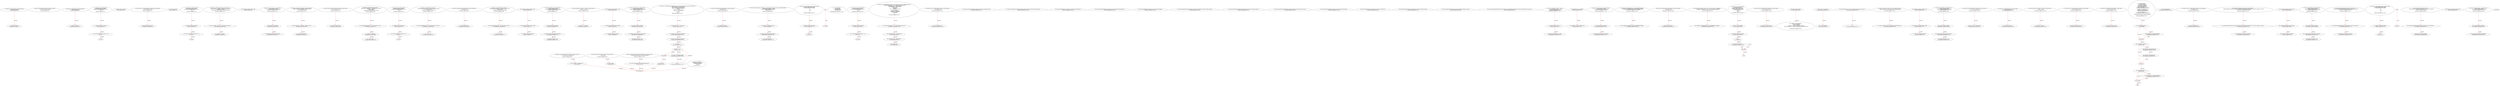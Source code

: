 digraph  {
13 [label="2_ function bug_unchk27(address payable addr) public\n      {addr.send (42 ether); }\n13-function_definition-3-4", method="bug_unchk27(address payable addr)", type_label=function_definition];
21 [label="3_ addr.send (42 ether);\n21-expression_statement-4-4", method="bug_unchk27(address payable addr)", type_label=expression_statement];
35 [label="5_ function _setMetadata(bytes memory metadata) internal {\n        emit MetadataSet(metadata);\n    }\n35-function_definition-6-8", method="_setMetadata(bytes memory metadata)", type_label=function_definition];
47 [label="8_ function bug_unchk3(address payable addr) public\n      {addr.send (42 ether); }\n47-function_definition-9-10", method="bug_unchk3(address payable addr)", type_label=function_definition];
55 [label="9_ addr.send (42 ether);\n55-expression_statement-10-10", method="bug_unchk3(address payable addr)", type_label=expression_statement];
66 [label="12_ function bug_unchk43() public{\naddress payable addr_unchk43;\nif (!addr_unchk43.send (10 ether) || 1==1)\n	{revert();}\n}\n66-function_definition-13-17", method="bug_unchk43()", type_label=function_definition];
70 [label="13_ address payable addr_unchk43;\n70-new_variable-14-14", method="bug_unchk43()", type_label=new_variable];
75 [label="14_ if_!addr_unchk43.send (10 ether) || 1==1\n75-if-15-16", method="bug_unchk43()", type_label=if];
1743 [label="14_ end_if", method="bug_unchk43()", type_label=end_if];
91 [label="17_ address private _operator;\n91-new_variable-18-18", method="", type_label=new_variable];
96 [label="18_ function my_func_uncheck48(address payable dst) public payable{\n        dst.call.value(msg.value)(\"\");\n    }\n96-function_definition-19-21", method="my_func_uncheck48(address payable dst)", type_label=function_definition];
105 [label="19_ dst.call.value(msg.value)(\"\");\n105-expression_statement-20-20", method="my_func_uncheck48(address payable dst)", type_label=expression_statement];
120 [label="21_ bool private _status;\n120-new_variable-22-22", method="", type_label=new_variable];
125 [label="22_ function bug_unchk31() public{\naddress payable addr_unchk31;\nif (!addr_unchk31.send (10 ether) || 1==1)\n	{revert();}\n}\n125-function_definition-23-27", method="bug_unchk31()", type_label=function_definition];
129 [label="23_ address payable addr_unchk31;\n129-new_variable-24-24", method="bug_unchk31()", type_label=new_variable];
134 [label="24_ if_!addr_unchk31.send (10 ether) || 1==1\n134-if-25-26", method="bug_unchk31()", type_label=if];
1802 [label="24_ end_if", method="bug_unchk31()", type_label=end_if];
160 [label="28_ function _setOperator(address operator) internal {\n        require(_operator != operator, \"cannot set same operator\");\n        _operator = operator;\n        emit OperatorUpdated(operator, hasActiveOperator());\n    }\n160-function_definition-29-33", method="_setOperator(address operator)", type_label=function_definition];
168 [label="29_ require(_operator != operator, \"cannot set same operator\");\n168-expression_statement-30-30", method="_setOperator(address operator)", type_label=expression_statement];
178 [label="30_ _operator = operator;\n178-expression_statement-31-31", method="_setOperator(address operator)", type_label=expression_statement];
189 [label="33_ bool public payedOut_unchk9 = false;\n189-new_variable-34-34", method="", type_label=new_variable];
196 [label="34_ function withdrawLeftOver_unchk9() public {\n        require(payedOut_unchk9);\n        msg.sender.send(address(this).balance);\n    }\n196-function_definition-35-38", method="withdrawLeftOver_unchk9()", type_label=function_definition];
200 [label="35_ require(payedOut_unchk9);\n200-expression_statement-36-36", method="withdrawLeftOver_unchk9()", type_label=expression_statement];
205 [label="36_ msg.sender.send(address(this).balance);\n205-expression_statement-37-37", method="withdrawLeftOver_unchk9()", type_label=expression_statement];
218 [label="38_ function _transferOperator(address operator) internal {\n        require(_operator != address(0), \"operator not set\");\n        _setOperator(operator);\n    }\n218-function_definition-39-42", method="_transferOperator(address operator)", type_label=function_definition];
226 [label="39_ require(_operator != address(0), \"operator not set\");\n226-expression_statement-40-40", method="_transferOperator(address operator)", type_label=expression_statement];
238 [label="40_ _setOperator(operator);\n238-expression_statement-41-41", method="_transferOperator(address operator)", type_label=expression_statement];
243 [label="42_ function callnotchecked_unchk25(address payable callee) public {\n    callee.call.value(1 ether);\n  }\n243-function_definition-43-45", method="callnotchecked_unchk25(address payable callee)", type_label=function_definition];
251 [label="43_ callee.call.value(1 ether);\n251-expression_statement-44-44", method="callnotchecked_unchk25(address payable callee)", type_label=expression_statement];
261 [label="45_ function _renounceOperator() internal {\n        require(hasActiveOperator(), \"only when operator active\");\n        _operator = address(0);\n        _status = false;\n        emit OperatorUpdated(address(0), false);\n    }\n261-function_definition-46-51", method="_renounceOperator()", type_label=function_definition];
265 [label="46_ require(hasActiveOperator(), \"only when operator active\");\n265-expression_statement-47-47", method="_renounceOperator()", type_label=expression_statement];
274 [label="47_ _operator = address(0);\n274-expression_statement-48-48", method="_renounceOperator()", type_label=expression_statement];
280 [label="48_ _status = false;\n280-expression_statement-49-49", method="_renounceOperator()", type_label=expression_statement];
294 [label="51_ function bug_unchk19() public{\naddress payable addr_unchk19;\nif (!addr_unchk19.send (10 ether) || 1==1)\n	{revert();}\n}\n294-function_definition-52-56", method="bug_unchk19()", type_label=function_definition];
298 [label="52_ address payable addr_unchk19;\n298-new_variable-53-53", method="bug_unchk19()", type_label=new_variable];
303 [label="53_ if_!addr_unchk19.send (10 ether) || 1==1\n303-if-54-55", method="bug_unchk19()", type_label=if];
1971 [label="53_ end_if", method="bug_unchk19()", type_label=end_if];
319 [label="56_ function _activateOperator() internal {\n        require(!hasActiveOperator(), \"only when operator not active\");\n        _status = true;\n        emit OperatorUpdated(_operator, true);\n    }\n319-function_definition-57-61", method="_activateOperator()", type_label=function_definition];
323 [label="57_ require(!hasActiveOperator(), \"only when operator not active\");\n323-expression_statement-58-58", method="_activateOperator()", type_label=expression_statement];
333 [label="58_ _status = true;\n333-expression_statement-59-59", method="_activateOperator()", type_label=expression_statement];
345 [label="61_ function unhandledsend_unchk26(address payable callee) public {\n    callee.send(5 ether);\n  }\n345-function_definition-62-64", method="unhandledsend_unchk26(address payable callee)", type_label=function_definition];
353 [label="62_ callee.send(5 ether);\n353-expression_statement-63-63", method="unhandledsend_unchk26(address payable callee)", type_label=expression_statement];
361 [label="64_ function _deactivateOperator() internal {\n        require(hasActiveOperator(), \"only when operator active\");\n        _status = false;\n        emit OperatorUpdated(_operator, false);\n    }\n361-function_definition-65-69", method="_deactivateOperator()", type_label=function_definition];
365 [label="65_ require(hasActiveOperator(), \"only when operator active\");\n365-expression_statement-66-66", method="_deactivateOperator()", type_label=expression_statement];
374 [label="66_ _status = false;\n374-expression_statement-67-67", method="_deactivateOperator()", type_label=expression_statement];
386 [label="69_ bool public payedOut_unchk20 = false;\n386-new_variable-70-70", method="", type_label=new_variable];
393 [label="70_ address payable public winner_unchk20;\n393-new_variable-71-71", method="", type_label=new_variable];
398 [label="71_ uint public winAmount_unchk20;\n398-new_variable-72-72", method="", type_label=new_variable];
403 [label="72_ function sendToWinner_unchk20() public {\n        require(!payedOut_unchk20);\n        winner_unchk20.send(winAmount_unchk20);\n        payedOut_unchk20 = true;\n    }\n403-function_definition-73-77", method="sendToWinner_unchk20()", type_label=function_definition];
407 [label="73_ require(!payedOut_unchk20);\n407-expression_statement-74-74", method="sendToWinner_unchk20()", type_label=expression_statement];
413 [label="74_ winner_unchk20.send(winAmount_unchk20);\n413-expression_statement-75-75", method="sendToWinner_unchk20()", type_label=expression_statement];
420 [label="75_ payedOut_unchk20 = true;\n420-expression_statement-76-76", method="sendToWinner_unchk20()", type_label=expression_statement];
425 [label="77_ function getOperator() public view returns (address operator) {\n        operator = _operator;\n    }\n425-function_definition-78-80", method="getOperator()", type_label=function_definition];
435 [label="78_ operator = _operator;\n435-expression_statement-79-79", method="getOperator()", type_label=expression_statement];
439 [label="80_ bool public payedOut_unchk32 = false;\n439-new_variable-81-81", method="", type_label=new_variable];
446 [label="81_ address payable public winner_unchk32;\n446-new_variable-82-82", method="", type_label=new_variable];
451 [label="82_ uint public winAmount_unchk32;\n451-new_variable-83-83", method="", type_label=new_variable];
456 [label="83_ function sendToWinner_unchk32() public {\n        require(!payedOut_unchk32);\n        winner_unchk32.send(winAmount_unchk32);\n        payedOut_unchk32 = true;\n    }\n456-function_definition-84-88", method="sendToWinner_unchk32()", type_label=function_definition];
460 [label="84_ require(!payedOut_unchk32);\n460-expression_statement-85-85", method="sendToWinner_unchk32()", type_label=expression_statement];
466 [label="85_ winner_unchk32.send(winAmount_unchk32);\n466-expression_statement-86-86", method="sendToWinner_unchk32()", type_label=expression_statement];
473 [label="86_ payedOut_unchk32 = true;\n473-expression_statement-87-87", method="sendToWinner_unchk32()", type_label=expression_statement];
478 [label="88_ function isOperator(address caller) public view returns (bool ok) {\n        return (caller == getOperator());\n    }\n478-function_definition-89-91", method="isOperator(address caller)", type_label=function_definition];
492 [label="89_ return (caller == getOperator());\n492-return-90-90", method="isOperator(address caller)", type_label=return];
498 [label="91_ function unhandledsend_unchk38(address payable callee) public {\n    callee.send(5 ether);\n  }\n498-function_definition-92-94", method="unhandledsend_unchk38(address payable callee)", type_label=function_definition];
506 [label="92_ callee.send(5 ether);\n506-expression_statement-93-93", method="unhandledsend_unchk38(address payable callee)", type_label=expression_statement];
514 [label="94_ function hasActiveOperator() public view returns (bool ok) {\n        return _status;\n    }\n514-function_definition-95-97", method="hasActiveOperator()", type_label=function_definition];
524 [label="95_ return _status;\n524-return-96-96", method="hasActiveOperator()", type_label=return];
526 [label="97_ function cash_unchk46(uint roundIndex, uint subpotIndex, address payable winner_unchk46) public{\n        uint64 subpot_unchk46 = 3 ether;\n        winner_unchk46.send(subpot_unchk46);   \n        subpot_unchk46= 0;\n}\n526-function_definition-98-102", method="cash_unchk46(uint roundIndex,uint subpotIndex,address payable winner_unchk46)", type_label=function_definition];
542 [label="98_ uint64 subpot_unchk46 = 3 ether;\n542-new_variable-99-99", method="cash_unchk46(uint roundIndex,uint subpotIndex,address payable winner_unchk46)", type_label=new_variable];
549 [label="99_ winner_unchk46.send(subpot_unchk46);\n549-expression_statement-100-100", method="cash_unchk46(uint roundIndex,uint subpotIndex,address payable winner_unchk46)", type_label=expression_statement];
556 [label="100_ subpot_unchk46= 0;\n556-expression_statement-101-101", method="cash_unchk46(uint roundIndex,uint subpotIndex,address payable winner_unchk46)", type_label=expression_statement];
560 [label="102_ function isActiveOperator(address caller) public view returns (bool ok) {\n        return (isOperator(caller) && hasActiveOperator());\n    }\n560-function_definition-103-105", method="isActiveOperator(address caller)", type_label=function_definition];
574 [label="103_ return (isOperator(caller) && hasActiveOperator());\n574-return-104-104", method="isActiveOperator(address caller)", type_label=return];
583 [label="105_ function UncheckedExternalCall_unchk4 () public\n{  address payable addr_unchk4;\n   if (! addr_unchk4.send (42 ether))  \n      { \n      }\n	else\n      { \n      }\n}\n583-function_definition-106-114", method="UncheckedExternalCall_unchk4()", type_label=function_definition];
587 [label="106_ address payable addr_unchk4;\n587-new_variable-107-107", method="UncheckedExternalCall_unchk4()", type_label=new_variable];
592 [label="107_ if\n592-if-108-113", method="UncheckedExternalCall_unchk4()", type_label=if];
2260 [label="107_ end_if", method="UncheckedExternalCall_unchk4()", type_label=end_if];
606 [label="116_ struct MultiHash {\n        bytes32 hash;\n        uint8 hashFunction;\n        uint8 digestSize;\n    }\n606-expression_statement-117-121", method="MultiHash()", type_label=expression_statement];
620 [label="121_ function _combineMultiHash(MultiHash memory multihash) internal pure returns (bytes memory) {\n        bytes memory out = new bytes(34);\n        out[0] = byte(multihash.hashFunction);\n        out[1] = byte(multihash.digestSize);\n        uint8 i;\n        for (i = 0; i < 32; i++) {\n          out[i+2] = multihash.hash[i];\n        }\n        return out;\n    }\n620-function_definition-122-131", method="_combineMultiHash(MultiHash memory multihash)", type_label=function_definition];
634 [label="122_ bytes memory out = new bytes(34);\n634-new_variable-123-123", method="_combineMultiHash(MultiHash memory multihash)", type_label=new_variable];
645 [label="123_ out[0] = byte(multihash.hashFunction);\n645-expression_statement-124-124", method="_combineMultiHash(MultiHash memory multihash)", type_label=expression_statement];
655 [label="124_ out[1] = byte(multihash.digestSize);\n655-expression_statement-125-125", method="_combineMultiHash(MultiHash memory multihash)", type_label=expression_statement];
665 [label="125_ uint8 i;\n665-new_variable-126-126", method="_combineMultiHash(MultiHash memory multihash)", type_label=new_variable];
670 [label="126_ for(i < 32;;i++)\n670-for-127-129", method="_combineMultiHash(MultiHash memory multihash)", type_label=for];
2338 [label="126_ end_loop", method="_combineMultiHash(MultiHash memory multihash)", type_label=end_loop];
679 [label="126_ i++\n679-expression_statement-127-127", method="_combineMultiHash(MultiHash memory multihash)", type_label=expression_statement];
682 [label="127_ out[i+2] = multihash.hash[i];\n682-expression_statement-128-128", method="_combineMultiHash(MultiHash memory multihash)", type_label=expression_statement];
694 [label="129_ return out;\n694-return-130-130", method="_combineMultiHash(MultiHash memory multihash)", type_label=return];
696 [label="131_ function bug_unchk7() public{\naddress payable addr_unchk7;\nif (!addr_unchk7.send (10 ether) || 1==1)\n	{revert();}\n}\n696-function_definition-132-136", method="bug_unchk7()", type_label=function_definition];
700 [label="132_ address payable addr_unchk7;\n700-new_variable-133-133", method="bug_unchk7()", type_label=new_variable];
705 [label="133_ if_!addr_unchk7.send (10 ether) || 1==1\n705-if-134-135", method="bug_unchk7()", type_label=if];
2373 [label="133_ end_if", method="bug_unchk7()", type_label=end_if];
721 [label="136_ function _splitMultiHash(bytes memory source) internal pure returns (MultiHash memory) {\n        require(source.length == 34, \"length of source must be 34\");\n        uint8 hashFunction = uint8(source[0]);\n        uint8 digestSize = uint8(source[1]);\n        bytes32 hash;\n        assembly {\n          hash := mload(add(source, 34))\n        }\n        return (MultiHash({\n          hashFunction: hashFunction,\n          digestSize: digestSize,\n          hash: hash\n        }));\n    }\n721-function_definition-137-150", method="_splitMultiHash(bytes memory source)", type_label=function_definition];
735 [label="137_ require(source.length == 34, \"length of source must be 34\");\n735-expression_statement-138-138", method="_splitMultiHash(bytes memory source)", type_label=expression_statement];
747 [label="138_ uint8 hashFunction = uint8(source[0]);\n747-new_variable-139-139", method="_splitMultiHash(bytes memory source)", type_label=new_variable];
757 [label="139_ uint8 digestSize = uint8(source[1]);\n757-new_variable-140-140", method="_splitMultiHash(bytes memory source)", type_label=new_variable];
767 [label="140_ bytes32 hash;\n767-new_variable-141-141", method="_splitMultiHash(bytes memory source)", type_label=new_variable];
785 [label="144_ return (MultiHash({\n          hashFunction: hashFunction,\n          digestSize: digestSize,\n          hash: hash\n        }));\n785-return-145-149", method="_splitMultiHash(bytes memory source)", type_label=return];
799 [label="150_ function my_func_unchk23(address payable dst) public payable{\n        dst.send(msg.value);\n    }\n799-function_definition-151-153", method="my_func_unchk23(address payable dst)", type_label=function_definition];
808 [label="151_ dst.send(msg.value);\n808-expression_statement-152-152", method="my_func_unchk23(address payable dst)", type_label=expression_statement];
838 [label="156_ function create(bytes calldata initData) external returns (address instance);\n838-function_definition-157-157", method="create(bytes calldata initData)", type_label=function_definition];
850 [label="157_ function createSalty(bytes calldata initData, bytes32 salt) external returns (address instance);\n850-function_definition-158-158", method="createSalty(bytes calldata initData,bytes32 salt)", type_label=function_definition];
866 [label="158_ function getInitSelector() external view returns (bytes4 initSelector);\n866-function_definition-159-159", method="getInitSelector()", type_label=function_definition];
875 [label="159_ function getInstanceRegistry() external view returns (address instanceRegistry);\n875-function_definition-160-160", method="getInstanceRegistry()", type_label=function_definition];
884 [label="160_ function getTemplate() external view returns (address template);\n884-function_definition-161-161", method="getTemplate()", type_label=function_definition];
893 [label="161_ function getSaltyInstance(bytes calldata, bytes32 salt) external view returns (address instance);\n893-function_definition-162-162", method="getSaltyInstance(bytes calldata,bytes32 salt)", type_label=function_definition];
909 [label="162_ function getNextInstance(bytes calldata) external view returns (address instance);\n909-function_definition-163-163", method="getNextInstance(bytes calldata)", type_label=function_definition];
921 [label="163_ function getInstanceCreator(address instance) external view returns (address creator);\n921-function_definition-164-164", method="getInstanceCreator(address instance)", type_label=function_definition];
934 [label="164_ function getInstanceType() external view returns (bytes4 instanceType);\n934-function_definition-165-165", method="getInstanceType()", type_label=function_definition];
943 [label="165_ function getInstanceCount() external view returns (uint256 count);\n943-function_definition-166-166", method="getInstanceCount()", type_label=function_definition];
952 [label="166_ function getInstance(uint256 index) external view returns (address instance);\n952-function_definition-167-167", method="getInstance(uint256 index)", type_label=function_definition];
965 [label="167_ function getInstances() external view returns (address[] memory instances);\n965-function_definition-168-168", method="getInstances()", type_label=function_definition];
975 [label="168_ function getPaginatedInstances(uint256 startIndex, uint256 endIndex) external view returns (address[] memory instances);\n975-function_definition-169-169", method="getPaginatedInstances(uint256 startIndex,uint256 endIndex)", type_label=function_definition];
999 [label="171_ function withdrawBal_unchk17 () public{\n	uint64 Balances_unchk17 = 0;\n	msg.sender.send(Balances_unchk17);}\n999-function_definition-172-174", method="withdrawBal_unchk17()", type_label=function_definition];
1003 [label="172_ uint64 Balances_unchk17 = 0;\n1003-new_variable-173-173", method="withdrawBal_unchk17()", type_label=new_variable];
1009 [label="173_ msg.sender.send(Balances_unchk17);\n1009-expression_statement-174-174", method="withdrawBal_unchk17()", type_label=expression_statement];
1018 [label="174_ MultiHash private _proofHash;\n1018-new_variable-175-175", method="", type_label=new_variable];
1024 [label="175_ bool public payedOut_unchk45 = false;\n1024-new_variable-176-176", method="", type_label=new_variable];
1031 [label="176_ function withdrawLeftOver_unchk45() public {\n        require(payedOut_unchk45);\n        msg.sender.send(address(this).balance);\n    }\n1031-function_definition-177-180", method="withdrawLeftOver_unchk45()", type_label=function_definition];
1035 [label="177_ require(payedOut_unchk45);\n1035-expression_statement-178-178", method="withdrawLeftOver_unchk45()", type_label=expression_statement];
1040 [label="178_ msg.sender.send(address(this).balance);\n1040-expression_statement-179-179", method="withdrawLeftOver_unchk45()", type_label=expression_statement];
1063 [label="181_ function _setProofHash(bytes memory proofHash) internal {\n        _proofHash = MultiHashWrapper._splitMultiHash(proofHash);\n        emit ProofHashSet(msg.sender, proofHash);\n    }\n1063-function_definition-182-185", method="_setProofHash(bytes memory proofHash)", type_label=function_definition];
1071 [label="182_ _proofHash = MultiHashWrapper._splitMultiHash(proofHash);\n1071-expression_statement-183-183", method="_setProofHash(bytes memory proofHash)", type_label=expression_statement];
1088 [label="185_ function unhandledsend_unchk14(address payable callee) public {\n    callee.send(5 ether);\n  }\n1088-function_definition-186-188", method="unhandledsend_unchk14(address payable callee)", type_label=function_definition];
1096 [label="186_ callee.send(5 ether);\n1096-expression_statement-187-187", method="unhandledsend_unchk14(address payable callee)", type_label=expression_statement];
1104 [label="188_ function getProofHash() public view returns (bytes memory proofHash) {\n        proofHash = MultiHashWrapper._combineMultiHash(_proofHash);\n    }\n1104-function_definition-189-191", method="getProofHash()", type_label=function_definition];
1114 [label="189_ proofHash = MultiHashWrapper._combineMultiHash(_proofHash);\n1114-expression_statement-190-190", method="getProofHash()", type_label=expression_statement];
1123 [label="191_ function bug_unchk30() public{\nuint receivers_unchk30;\naddress payable addr_unchk30;\nif (!addr_unchk30.send(42 ether))\n	{receivers_unchk30 +=1;}\nelse\n	{revert();}\n}\n1123-function_definition-192-199", method="bug_unchk30()", type_label=function_definition];
1127 [label="192_ uint receivers_unchk30;\n1127-new_variable-193-193", method="bug_unchk30()", type_label=new_variable];
1132 [label="193_ address payable addr_unchk30;\n1132-new_variable-194-194", method="bug_unchk30()", type_label=new_variable];
1137 [label="194_ if\n1137-if-195-198", method="bug_unchk30()", type_label=if];
2805 [label="194_ end_if", method="bug_unchk30()", type_label=end_if];
1147 [label="195_ receivers_unchk30 +=1;\n1147-expression_statement-196-196", method="bug_unchk30()", type_label=expression_statement];
1157 [label="201_ function callnotchecked_unchk37(address payable callee) public {\n    callee.call.value(1 ether);\n  }\n1157-function_definition-202-204", method="callnotchecked_unchk37(address payable callee)", type_label=function_definition];
1165 [label="202_ callee.call.value(1 ether);\n1165-expression_statement-203-203", method="callnotchecked_unchk37(address payable callee)", type_label=expression_statement];
1175 [label="204_ address private _factory;\n1175-new_variable-205-205", method="", type_label=new_variable];
1180 [label="205_ modifier initializeTemplate() {\n        _factory = msg.sender;\n        uint32 codeSize;\n        assembly { codeSize := extcodesize(address) }\n        require(codeSize == 0, \"must be called within contract constructor\");\n        _;\n    }\n1180-expression_statement-206-212", method="", type_label=expression_statement];
1183 [label="206_ _factory = msg.sender;\n1183-expression_statement-207-207", method="", type_label=expression_statement];
1189 [label="207_ uint32 codeSize;\n1189-new_variable-208-208", method="", type_label=new_variable];
1203 [label="209_ require(codeSize == 0, \"must be called within contract constructor\");\n1203-expression_statement-210-210", method="", type_label=expression_statement];
1213 [label="210_ _;\n1213-expression_statement-211-211", method="", type_label=expression_statement];
1215 [label="212_ function getCreator() public view returns (address creator) {\n        creator = iFactory(_factory).getInstanceCreator(address(this));\n    }\n1215-function_definition-213-215", method="getCreator()", type_label=function_definition];
1225 [label="213_ creator = iFactory(_factory).getInstanceCreator(address(this));\n1225-expression_statement-214-214", method="getCreator()", type_label=expression_statement];
1239 [label="215_ bool public payedOut_unchk8 = false;\n1239-new_variable-216-216", method="", type_label=new_variable];
1246 [label="216_ address payable public winner_unchk8;\n1246-new_variable-217-217", method="", type_label=new_variable];
1251 [label="217_ uint public winAmount_unchk8;\n1251-new_variable-218-218", method="", type_label=new_variable];
1256 [label="218_ function sendToWinner_unchk8() public {\n        require(!payedOut_unchk8);\n        winner_unchk8.send(winAmount_unchk8);\n        payedOut_unchk8 = true;\n    }\n1256-function_definition-219-223", method="sendToWinner_unchk8()", type_label=function_definition];
1260 [label="219_ require(!payedOut_unchk8);\n1260-expression_statement-220-220", method="sendToWinner_unchk8()", type_label=expression_statement];
1266 [label="220_ winner_unchk8.send(winAmount_unchk8);\n1266-expression_statement-221-221", method="sendToWinner_unchk8()", type_label=expression_statement];
1273 [label="221_ payedOut_unchk8 = true;\n1273-expression_statement-222-222", method="sendToWinner_unchk8()", type_label=expression_statement];
1278 [label="223_ function isCreator(address caller) public view returns (bool ok) {\n        ok = (caller == getCreator());\n    }\n1278-function_definition-224-226", method="isCreator(address caller)", type_label=function_definition];
1292 [label="224_ ok = (caller == getCreator());\n1292-expression_statement-225-225", method="isCreator(address caller)", type_label=expression_statement];
1300 [label="226_ function bug_unchk39(address payable addr) public\n      {addr.send (4 ether); }\n1300-function_definition-227-228", method="bug_unchk39(address payable addr)", type_label=function_definition];
1308 [label="227_ addr.send (4 ether);\n1308-expression_statement-228-228", method="bug_unchk39(address payable addr)", type_label=expression_statement];
1316 [label="228_ function getFactory() public view returns (address factory) {\n        factory = _factory;\n    }\n1316-function_definition-229-231", method="getFactory()", type_label=function_definition];
1326 [label="229_ factory = _factory;\n1326-expression_statement-230-230", method="getFactory()", type_label=expression_statement];
1330 [label="231_ function my_func_uncheck36(address payable dst) public payable{\n        dst.call.value(msg.value)(\"\");\n    }\n1330-function_definition-232-234", method="my_func_uncheck36(address payable dst)", type_label=function_definition];
1339 [label="232_ dst.call.value(msg.value)(\"\");\n1339-expression_statement-233-233", method="my_func_uncheck36(address payable dst)", type_label=expression_statement];
1369 [label="236_ function callnotchecked_unchk13(address callee) public {\n    callee.call.value(1 ether);\n  }\n1369-function_definition-237-239", method="callnotchecked_unchk13(address callee)", type_label=function_definition];
1377 [label="237_ callee.call.value(1 ether);\n1377-expression_statement-238-238", method="callnotchecked_unchk13(address callee)", type_label=expression_statement];
1401 [label="240_ function initialize(\n        address operator,\n        bytes memory multihash,\n        bytes memory metadata\n    ) public initializeTemplate() {\n        if (multihash.length != 0) {\n            ProofHash._setProofHash(multihash);\n        }\n        if (operator != address(0)) {\n            Operated._setOperator(operator);\n            Operated._activateOperator();\n        }\n        if (metadata.length != 0) {\n            EventMetadata._setMetadata(metadata);\n        }\n        emit Initialized(operator, multihash, metadata);\n    }\n1401-function_definition-241-257", method="initialize(address operator,bytes memory multihash,bytes memory metadata)", type_label=function_definition];
1416 [label="244_ initializeTemplate()\n1416-expression_statement-245-245", method="initialize(address operator,bytes memory multihash,bytes memory metadata)", type_label=expression_statement];
1419 [label="245_ if_multihash.length != 0\n1419-if-246-248", method="initialize(address operator,bytes memory multihash,bytes memory metadata)", type_label=if];
3087 [label="245_ end_if", method="initialize(address operator,bytes memory multihash,bytes memory metadata)", type_label=end_if];
1426 [label="246_ ProofHash._setProofHash(multihash);\n1426-expression_statement-247-247", method="initialize(address operator,bytes memory multihash,bytes memory metadata)", type_label=expression_statement];
1433 [label="248_ if_operator != address(0)\n1433-if-249-252", method="initialize(address operator,bytes memory multihash,bytes memory metadata)", type_label=if];
3101 [label="248_ end_if", method="initialize(address operator,bytes memory multihash,bytes memory metadata)", type_label=end_if];
1440 [label="249_ Operated._setOperator(operator);\n1440-expression_statement-250-250", method="initialize(address operator,bytes memory multihash,bytes memory metadata)", type_label=expression_statement];
1447 [label="250_ Operated._activateOperator();\n1447-expression_statement-251-251", method="initialize(address operator,bytes memory multihash,bytes memory metadata)", type_label=expression_statement];
1452 [label="252_ if_metadata.length != 0\n1452-if-253-255", method="initialize(address operator,bytes memory multihash,bytes memory metadata)", type_label=if];
3120 [label="252_ end_if", method="initialize(address operator,bytes memory multihash,bytes memory metadata)", type_label=end_if];
1459 [label="253_ EventMetadata._setMetadata(metadata);\n1459-expression_statement-254-254", method="initialize(address operator,bytes memory multihash,bytes memory metadata)", type_label=expression_statement];
1474 [label="257_ function my_func_unchk35(address payable dst) public payable{\n        dst.send(msg.value);\n    }\n1474-function_definition-258-260", method="my_func_unchk35(address payable dst)", type_label=function_definition];
1483 [label="258_ dst.send(msg.value);\n1483-expression_statement-259-259", method="my_func_unchk35(address payable dst)", type_label=expression_statement];
1492 [label="260_ function setMetadata(bytes memory metadata) public {\n        require(Template.isCreator(msg.sender) || Operated.isActiveOperator(msg.sender), \"only active operator or creator\");\n        EventMetadata._setMetadata(metadata);\n    }\n1492-function_definition-261-264", method="setMetadata(bytes memory metadata)", type_label=function_definition];
1500 [label="261_ require(Template.isCreator(msg.sender) || Operated.isActiveOperator(msg.sender), \"only active operator or creator\");\n1500-expression_statement-262-262", method="setMetadata(bytes memory metadata)", type_label=expression_statement];
1524 [label="262_ EventMetadata._setMetadata(metadata);\n1524-expression_statement-263-263", method="setMetadata(bytes memory metadata)", type_label=expression_statement];
1531 [label="264_ bool public payedOut_unchk44 = false;\n1531-new_variable-265-265", method="", type_label=new_variable];
1538 [label="265_ address payable public winner_unchk44;\n1538-new_variable-266-266", method="", type_label=new_variable];
1543 [label="266_ uint public winAmount_unchk44;\n1543-new_variable-267-267", method="", type_label=new_variable];
1548 [label="267_ function sendToWinner_unchk44() public {\n        require(!payedOut_unchk44);\n        winner_unchk44.send(winAmount_unchk44);\n        payedOut_unchk44 = true;\n    }\n1548-function_definition-268-272", method="sendToWinner_unchk44()", type_label=function_definition];
1552 [label="268_ require(!payedOut_unchk44);\n1552-expression_statement-269-269", method="sendToWinner_unchk44()", type_label=expression_statement];
1558 [label="269_ winner_unchk44.send(winAmount_unchk44);\n1558-expression_statement-270-270", method="sendToWinner_unchk44()", type_label=expression_statement];
1565 [label="270_ payedOut_unchk44 = true;\n1565-expression_statement-271-271", method="sendToWinner_unchk44()", type_label=expression_statement];
1570 [label="272_ function transferOperator(address operator) public {\n        require(Operated.isActiveOperator(msg.sender), \"only active operator\");\n        Operated._transferOperator(operator);\n    }\n1570-function_definition-273-276", method="transferOperator(address operator)", type_label=function_definition];
1578 [label="273_ require(Operated.isActiveOperator(msg.sender), \"only active operator\");\n1578-expression_statement-274-274", method="transferOperator(address operator)", type_label=expression_statement];
1593 [label="274_ Operated._transferOperator(operator);\n1593-expression_statement-275-275", method="transferOperator(address operator)", type_label=expression_statement];
1600 [label="276_ function UncheckedExternalCall_unchk40 () public\n{  address payable addr_unchk40;\n   if (! addr_unchk40.send (2 ether))  \n      { \n      }\n	else\n      { \n      }\n}\n1600-function_definition-277-285", method="UncheckedExternalCall_unchk40()", type_label=function_definition];
1604 [label="277_ address payable addr_unchk40;\n1604-new_variable-278-278", method="UncheckedExternalCall_unchk40()", type_label=new_variable];
1609 [label="278_ if\n1609-if-279-284", method="UncheckedExternalCall_unchk40()", type_label=if];
3277 [label="278_ end_if", method="UncheckedExternalCall_unchk40()", type_label=end_if];
1620 [label="285_ function renounceOperator() public {\n        require(Operated.isActiveOperator(msg.sender), \"only active operator\");\n        Operated._renounceOperator();\n    }\n1620-function_definition-286-289", method="renounceOperator()", type_label=function_definition];
1624 [label="286_ require(Operated.isActiveOperator(msg.sender), \"only active operator\");\n1624-expression_statement-287-287", method="renounceOperator()", type_label=expression_statement];
1639 [label="287_ Operated._renounceOperator();\n1639-expression_statement-288-288", method="renounceOperator()", type_label=expression_statement];
1644 [label="289_ bool public payedOut_unchk33 = false;\n1644-new_variable-290-290", method="", type_label=new_variable];
1651 [label="290_ function withdrawLeftOver_unchk33() public {\n        require(payedOut_unchk33);\n        msg.sender.send(address(this).balance);\n    }\n1651-function_definition-291-294", method="withdrawLeftOver_unchk33()", type_label=function_definition];
1655 [label="291_ require(payedOut_unchk33);\n1655-expression_statement-292-292", method="withdrawLeftOver_unchk33()", type_label=expression_statement];
1660 [label="292_ msg.sender.send(address(this).balance);\n1660-expression_statement-293-293", method="withdrawLeftOver_unchk33()", type_label=expression_statement];
1 [label="0_ start_node", method="", type_label=start];
2 [label="0_ exit_node", method="", type_label=exit];
602;
1154;
1152;
1466;
1619;
13 -> 21  [color=red, controlflow_type=next_line, edge_type=CFG_edge, key=0, label=next_line];
47 -> 55  [color=red, controlflow_type=next_line, edge_type=CFG_edge, key=0, label=next_line];
66 -> 70  [color=red, controlflow_type=next_line, edge_type=CFG_edge, key=0, label=next_line];
70 -> 75  [color=red, controlflow_type=next_line, edge_type=CFG_edge, key=0, label=next_line];
75 -> 1743  [color=red, controlflow_type=neg_next, edge_type=CFG_edge, key=0, label=neg_next];
96 -> 105  [color=red, controlflow_type=next_line, edge_type=CFG_edge, key=0, label=next_line];
125 -> 129  [color=red, controlflow_type=next_line, edge_type=CFG_edge, key=0, label=next_line];
129 -> 134  [color=red, controlflow_type=next_line, edge_type=CFG_edge, key=0, label=next_line];
134 -> 1802  [color=red, controlflow_type=neg_next, edge_type=CFG_edge, key=0, label=neg_next];
160 -> 168  [color=red, controlflow_type=next_line, edge_type=CFG_edge, key=0, label=next_line];
168 -> 178  [color=red, controlflow_type=next_line, edge_type=CFG_edge, key=0, label=next_line];
196 -> 200  [color=red, controlflow_type=next_line, edge_type=CFG_edge, key=0, label=next_line];
200 -> 205  [color=red, controlflow_type=next_line, edge_type=CFG_edge, key=0, label=next_line];
218 -> 226  [color=red, controlflow_type=next_line, edge_type=CFG_edge, key=0, label=next_line];
226 -> 238  [color=red, controlflow_type=next_line, edge_type=CFG_edge, key=0, label=next_line];
243 -> 251  [color=red, controlflow_type=next_line, edge_type=CFG_edge, key=0, label=next_line];
261 -> 265  [color=red, controlflow_type=next_line, edge_type=CFG_edge, key=0, label=next_line];
265 -> 274  [color=red, controlflow_type=next_line, edge_type=CFG_edge, key=0, label=next_line];
274 -> 280  [color=red, controlflow_type=next_line, edge_type=CFG_edge, key=0, label=next_line];
294 -> 298  [color=red, controlflow_type=next_line, edge_type=CFG_edge, key=0, label=next_line];
298 -> 303  [color=red, controlflow_type=next_line, edge_type=CFG_edge, key=0, label=next_line];
303 -> 1971  [color=red, controlflow_type=neg_next, edge_type=CFG_edge, key=0, label=neg_next];
319 -> 323  [color=red, controlflow_type=next_line, edge_type=CFG_edge, key=0, label=next_line];
323 -> 333  [color=red, controlflow_type=next_line, edge_type=CFG_edge, key=0, label=next_line];
345 -> 353  [color=red, controlflow_type=next_line, edge_type=CFG_edge, key=0, label=next_line];
361 -> 365  [color=red, controlflow_type=next_line, edge_type=CFG_edge, key=0, label=next_line];
365 -> 374  [color=red, controlflow_type=next_line, edge_type=CFG_edge, key=0, label=next_line];
386 -> 393  [color=red, controlflow_type=next_line, edge_type=CFG_edge, key=0, label=next_line];
393 -> 398  [color=red, controlflow_type=next_line, edge_type=CFG_edge, key=0, label=next_line];
403 -> 407  [color=red, controlflow_type=next_line, edge_type=CFG_edge, key=0, label=next_line];
407 -> 413  [color=red, controlflow_type=next_line, edge_type=CFG_edge, key=0, label=next_line];
413 -> 420  [color=red, controlflow_type=next_line, edge_type=CFG_edge, key=0, label=next_line];
425 -> 435  [color=red, controlflow_type=next_line, edge_type=CFG_edge, key=0, label=next_line];
439 -> 446  [color=red, controlflow_type=next_line, edge_type=CFG_edge, key=0, label=next_line];
446 -> 451  [color=red, controlflow_type=next_line, edge_type=CFG_edge, key=0, label=next_line];
456 -> 460  [color=red, controlflow_type=next_line, edge_type=CFG_edge, key=0, label=next_line];
460 -> 466  [color=red, controlflow_type=next_line, edge_type=CFG_edge, key=0, label=next_line];
466 -> 473  [color=red, controlflow_type=next_line, edge_type=CFG_edge, key=0, label=next_line];
478 -> 492  [color=red, controlflow_type=next_line, edge_type=CFG_edge, key=0, label=next_line];
492 -> 2  [color=red, controlflow_type=return_exit, edge_type=CFG_edge, key=0, label=return_exit];
498 -> 506  [color=red, controlflow_type=next_line, edge_type=CFG_edge, key=0, label=next_line];
514 -> 524  [color=red, controlflow_type=next_line, edge_type=CFG_edge, key=0, label=next_line];
524 -> 2  [color=red, controlflow_type=return_exit, edge_type=CFG_edge, key=0, label=return_exit];
526 -> 542  [color=red, controlflow_type=next_line, edge_type=CFG_edge, key=0, label=next_line];
542 -> 549  [color=red, controlflow_type=next_line, edge_type=CFG_edge, key=0, label=next_line];
549 -> 556  [color=red, controlflow_type=next_line, edge_type=CFG_edge, key=0, label=next_line];
560 -> 574  [color=red, controlflow_type=next_line, edge_type=CFG_edge, key=0, label=next_line];
574 -> 2  [color=red, controlflow_type=return_exit, edge_type=CFG_edge, key=0, label=return_exit];
583 -> 587  [color=red, controlflow_type=next_line, edge_type=CFG_edge, key=0, label=next_line];
587 -> 592  [color=red, controlflow_type=next_line, edge_type=CFG_edge, key=0, label=next_line];
620 -> 634  [color=red, controlflow_type=next_line, edge_type=CFG_edge, key=0, label=next_line];
634 -> 645  [color=red, controlflow_type=next_line, edge_type=CFG_edge, key=0, label=next_line];
645 -> 655  [color=red, controlflow_type=next_line, edge_type=CFG_edge, key=0, label=next_line];
655 -> 665  [color=red, controlflow_type=next_line, edge_type=CFG_edge, key=0, label=next_line];
665 -> 670  [color=red, controlflow_type=next_line, edge_type=CFG_edge, key=0, label=next_line];
670 -> 682  [color=red, controlflow_type=pos_next, edge_type=CFG_edge, key=0, label=pos_next];
670 -> 2338  [color=red, controlflow_type=neg_next, edge_type=CFG_edge, key=0, label=neg_next];
2338 -> 694  [color=red, controlflow_type=next_line, edge_type=CFG_edge, key=0, label=next_line];
679 -> 670  [color=red, controlflow_type=loop_update, edge_type=CFG_edge, key=0, label=loop_update];
682 -> 679  [color=red, controlflow_type=loop_update, edge_type=CFG_edge, key=0, label=loop_update];
694 -> 2  [color=red, controlflow_type=return_exit, edge_type=CFG_edge, key=0, label=return_exit];
696 -> 700  [color=red, controlflow_type=next_line, edge_type=CFG_edge, key=0, label=next_line];
700 -> 705  [color=red, controlflow_type=next_line, edge_type=CFG_edge, key=0, label=next_line];
705 -> 2373  [color=red, controlflow_type=neg_next, edge_type=CFG_edge, key=0, label=neg_next];
721 -> 735  [color=red, controlflow_type=next_line, edge_type=CFG_edge, key=0, label=next_line];
735 -> 747  [color=red, controlflow_type=next_line, edge_type=CFG_edge, key=0, label=next_line];
747 -> 757  [color=red, controlflow_type=next_line, edge_type=CFG_edge, key=0, label=next_line];
757 -> 767  [color=red, controlflow_type=next_line, edge_type=CFG_edge, key=0, label=next_line];
785 -> 2  [color=red, controlflow_type=return_exit, edge_type=CFG_edge, key=0, label=return_exit];
799 -> 808  [color=red, controlflow_type=next_line, edge_type=CFG_edge, key=0, label=next_line];
999 -> 1003  [color=red, controlflow_type=next_line, edge_type=CFG_edge, key=0, label=next_line];
1003 -> 1009  [color=red, controlflow_type=next_line, edge_type=CFG_edge, key=0, label=next_line];
1018 -> 1024  [color=red, controlflow_type=next_line, edge_type=CFG_edge, key=0, label=next_line];
1031 -> 1035  [color=red, controlflow_type=next_line, edge_type=CFG_edge, key=0, label=next_line];
1035 -> 1040  [color=red, controlflow_type=next_line, edge_type=CFG_edge, key=0, label=next_line];
1063 -> 1071  [color=red, controlflow_type=next_line, edge_type=CFG_edge, key=0, label=next_line];
1088 -> 1096  [color=red, controlflow_type=next_line, edge_type=CFG_edge, key=0, label=next_line];
1104 -> 1114  [color=red, controlflow_type=next_line, edge_type=CFG_edge, key=0, label=next_line];
1123 -> 1127  [color=red, controlflow_type=next_line, edge_type=CFG_edge, key=0, label=next_line];
1127 -> 1132  [color=red, controlflow_type=next_line, edge_type=CFG_edge, key=0, label=next_line];
1132 -> 1137  [color=red, controlflow_type=next_line, edge_type=CFG_edge, key=0, label=next_line];
1137 -> 1147  [color=red, controlflow_type=pos_next, edge_type=CFG_edge, key=0, label=pos_next];
2805 -> 1154  [color=red, controlflow_type=next_line, edge_type=CFG_edge, key=0, label=next_line];
1147 -> 2805  [color=red, controlflow_type=end_if, edge_type=CFG_edge, key=0, label=end_if];
1157 -> 1165  [color=red, controlflow_type=next_line, edge_type=CFG_edge, key=0, label=next_line];
1175 -> 1180  [color=red, controlflow_type=next_line, edge_type=CFG_edge, key=0, label=next_line];
1183 -> 1189  [color=red, controlflow_type=next_line, edge_type=CFG_edge, key=0, label=next_line];
1203 -> 1213  [color=red, controlflow_type=next_line, edge_type=CFG_edge, key=0, label=next_line];
1215 -> 1225  [color=red, controlflow_type=next_line, edge_type=CFG_edge, key=0, label=next_line];
1239 -> 1246  [color=red, controlflow_type=next_line, edge_type=CFG_edge, key=0, label=next_line];
1246 -> 1251  [color=red, controlflow_type=next_line, edge_type=CFG_edge, key=0, label=next_line];
1256 -> 1260  [color=red, controlflow_type=next_line, edge_type=CFG_edge, key=0, label=next_line];
1260 -> 1266  [color=red, controlflow_type=next_line, edge_type=CFG_edge, key=0, label=next_line];
1266 -> 1273  [color=red, controlflow_type=next_line, edge_type=CFG_edge, key=0, label=next_line];
1278 -> 1292  [color=red, controlflow_type=next_line, edge_type=CFG_edge, key=0, label=next_line];
1300 -> 1308  [color=red, controlflow_type=next_line, edge_type=CFG_edge, key=0, label=next_line];
1316 -> 1326  [color=red, controlflow_type=next_line, edge_type=CFG_edge, key=0, label=next_line];
1330 -> 1339  [color=red, controlflow_type=next_line, edge_type=CFG_edge, key=0, label=next_line];
1369 -> 1377  [color=red, controlflow_type=next_line, edge_type=CFG_edge, key=0, label=next_line];
1401 -> 1419  [color=red, controlflow_type=next_line, edge_type=CFG_edge, key=0, label=next_line];
1419 -> 1426  [color=red, controlflow_type=pos_next, edge_type=CFG_edge, key=0, label=pos_next];
1419 -> 3087  [color=red, controlflow_type=neg_next, edge_type=CFG_edge, key=0, label=neg_next];
3087 -> 1433  [color=red, controlflow_type=next_line, edge_type=CFG_edge, key=0, label=next_line];
1426 -> 3087  [color=red, controlflow_type=end_if, edge_type=CFG_edge, key=0, label=end_if];
1433 -> 1440  [color=red, controlflow_type=pos_next, edge_type=CFG_edge, key=0, label=pos_next];
1433 -> 3101  [color=red, controlflow_type=neg_next, edge_type=CFG_edge, key=0, label=neg_next];
3101 -> 1452  [color=red, controlflow_type=next_line, edge_type=CFG_edge, key=0, label=next_line];
1440 -> 1447  [color=red, controlflow_type=next_line, edge_type=CFG_edge, key=0, label=next_line];
1447 -> 3101  [color=red, controlflow_type=end_if, edge_type=CFG_edge, key=0, label=end_if];
1452 -> 1459  [color=red, controlflow_type=pos_next, edge_type=CFG_edge, key=0, label=pos_next];
1452 -> 3120  [color=red, controlflow_type=neg_next, edge_type=CFG_edge, key=0, label=neg_next];
3120 -> 1466  [color=red, controlflow_type=next_line, edge_type=CFG_edge, key=0, label=next_line];
1459 -> 3120  [color=red, controlflow_type=end_if, edge_type=CFG_edge, key=0, label=end_if];
1474 -> 1483  [color=red, controlflow_type=next_line, edge_type=CFG_edge, key=0, label=next_line];
1492 -> 1500  [color=red, controlflow_type=next_line, edge_type=CFG_edge, key=0, label=next_line];
1500 -> 1524  [color=red, controlflow_type=next_line, edge_type=CFG_edge, key=0, label=next_line];
1531 -> 1538  [color=red, controlflow_type=next_line, edge_type=CFG_edge, key=0, label=next_line];
1538 -> 1543  [color=red, controlflow_type=next_line, edge_type=CFG_edge, key=0, label=next_line];
1548 -> 1552  [color=red, controlflow_type=next_line, edge_type=CFG_edge, key=0, label=next_line];
1552 -> 1558  [color=red, controlflow_type=next_line, edge_type=CFG_edge, key=0, label=next_line];
1558 -> 1565  [color=red, controlflow_type=next_line, edge_type=CFG_edge, key=0, label=next_line];
1570 -> 1578  [color=red, controlflow_type=next_line, edge_type=CFG_edge, key=0, label=next_line];
1578 -> 1593  [color=red, controlflow_type=next_line, edge_type=CFG_edge, key=0, label=next_line];
1600 -> 1604  [color=red, controlflow_type=next_line, edge_type=CFG_edge, key=0, label=next_line];
1604 -> 1609  [color=red, controlflow_type=next_line, edge_type=CFG_edge, key=0, label=next_line];
1620 -> 1624  [color=red, controlflow_type=next_line, edge_type=CFG_edge, key=0, label=next_line];
1624 -> 1639  [color=red, controlflow_type=next_line, edge_type=CFG_edge, key=0, label=next_line];
1651 -> 1655  [color=red, controlflow_type=next_line, edge_type=CFG_edge, key=0, label=next_line];
1655 -> 1660  [color=red, controlflow_type=next_line, edge_type=CFG_edge, key=0, label=next_line];
602 -> 2260  [color=red, controlflow_type=end_if, edge_type=CFG_edge, key=0, label=end_if];
1152 -> 2805  [color=red, controlflow_type=end_if, edge_type=CFG_edge, key=0, label=end_if];
1619 -> 3277  [color=red, controlflow_type=end_if, edge_type=CFG_edge, key=0, label=end_if];
}
